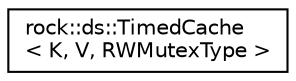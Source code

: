 digraph "类继承关系图"
{
 // LATEX_PDF_SIZE
  edge [fontname="Helvetica",fontsize="10",labelfontname="Helvetica",labelfontsize="10"];
  node [fontname="Helvetica",fontsize="10",shape=record];
  rankdir="LR";
  Node0 [label="rock::ds::TimedCache\l\< K, V, RWMutexType \>",height=0.2,width=0.4,color="black", fillcolor="white", style="filled",URL="$classrock_1_1ds_1_1TimedCache.html",tooltip=" "];
}
